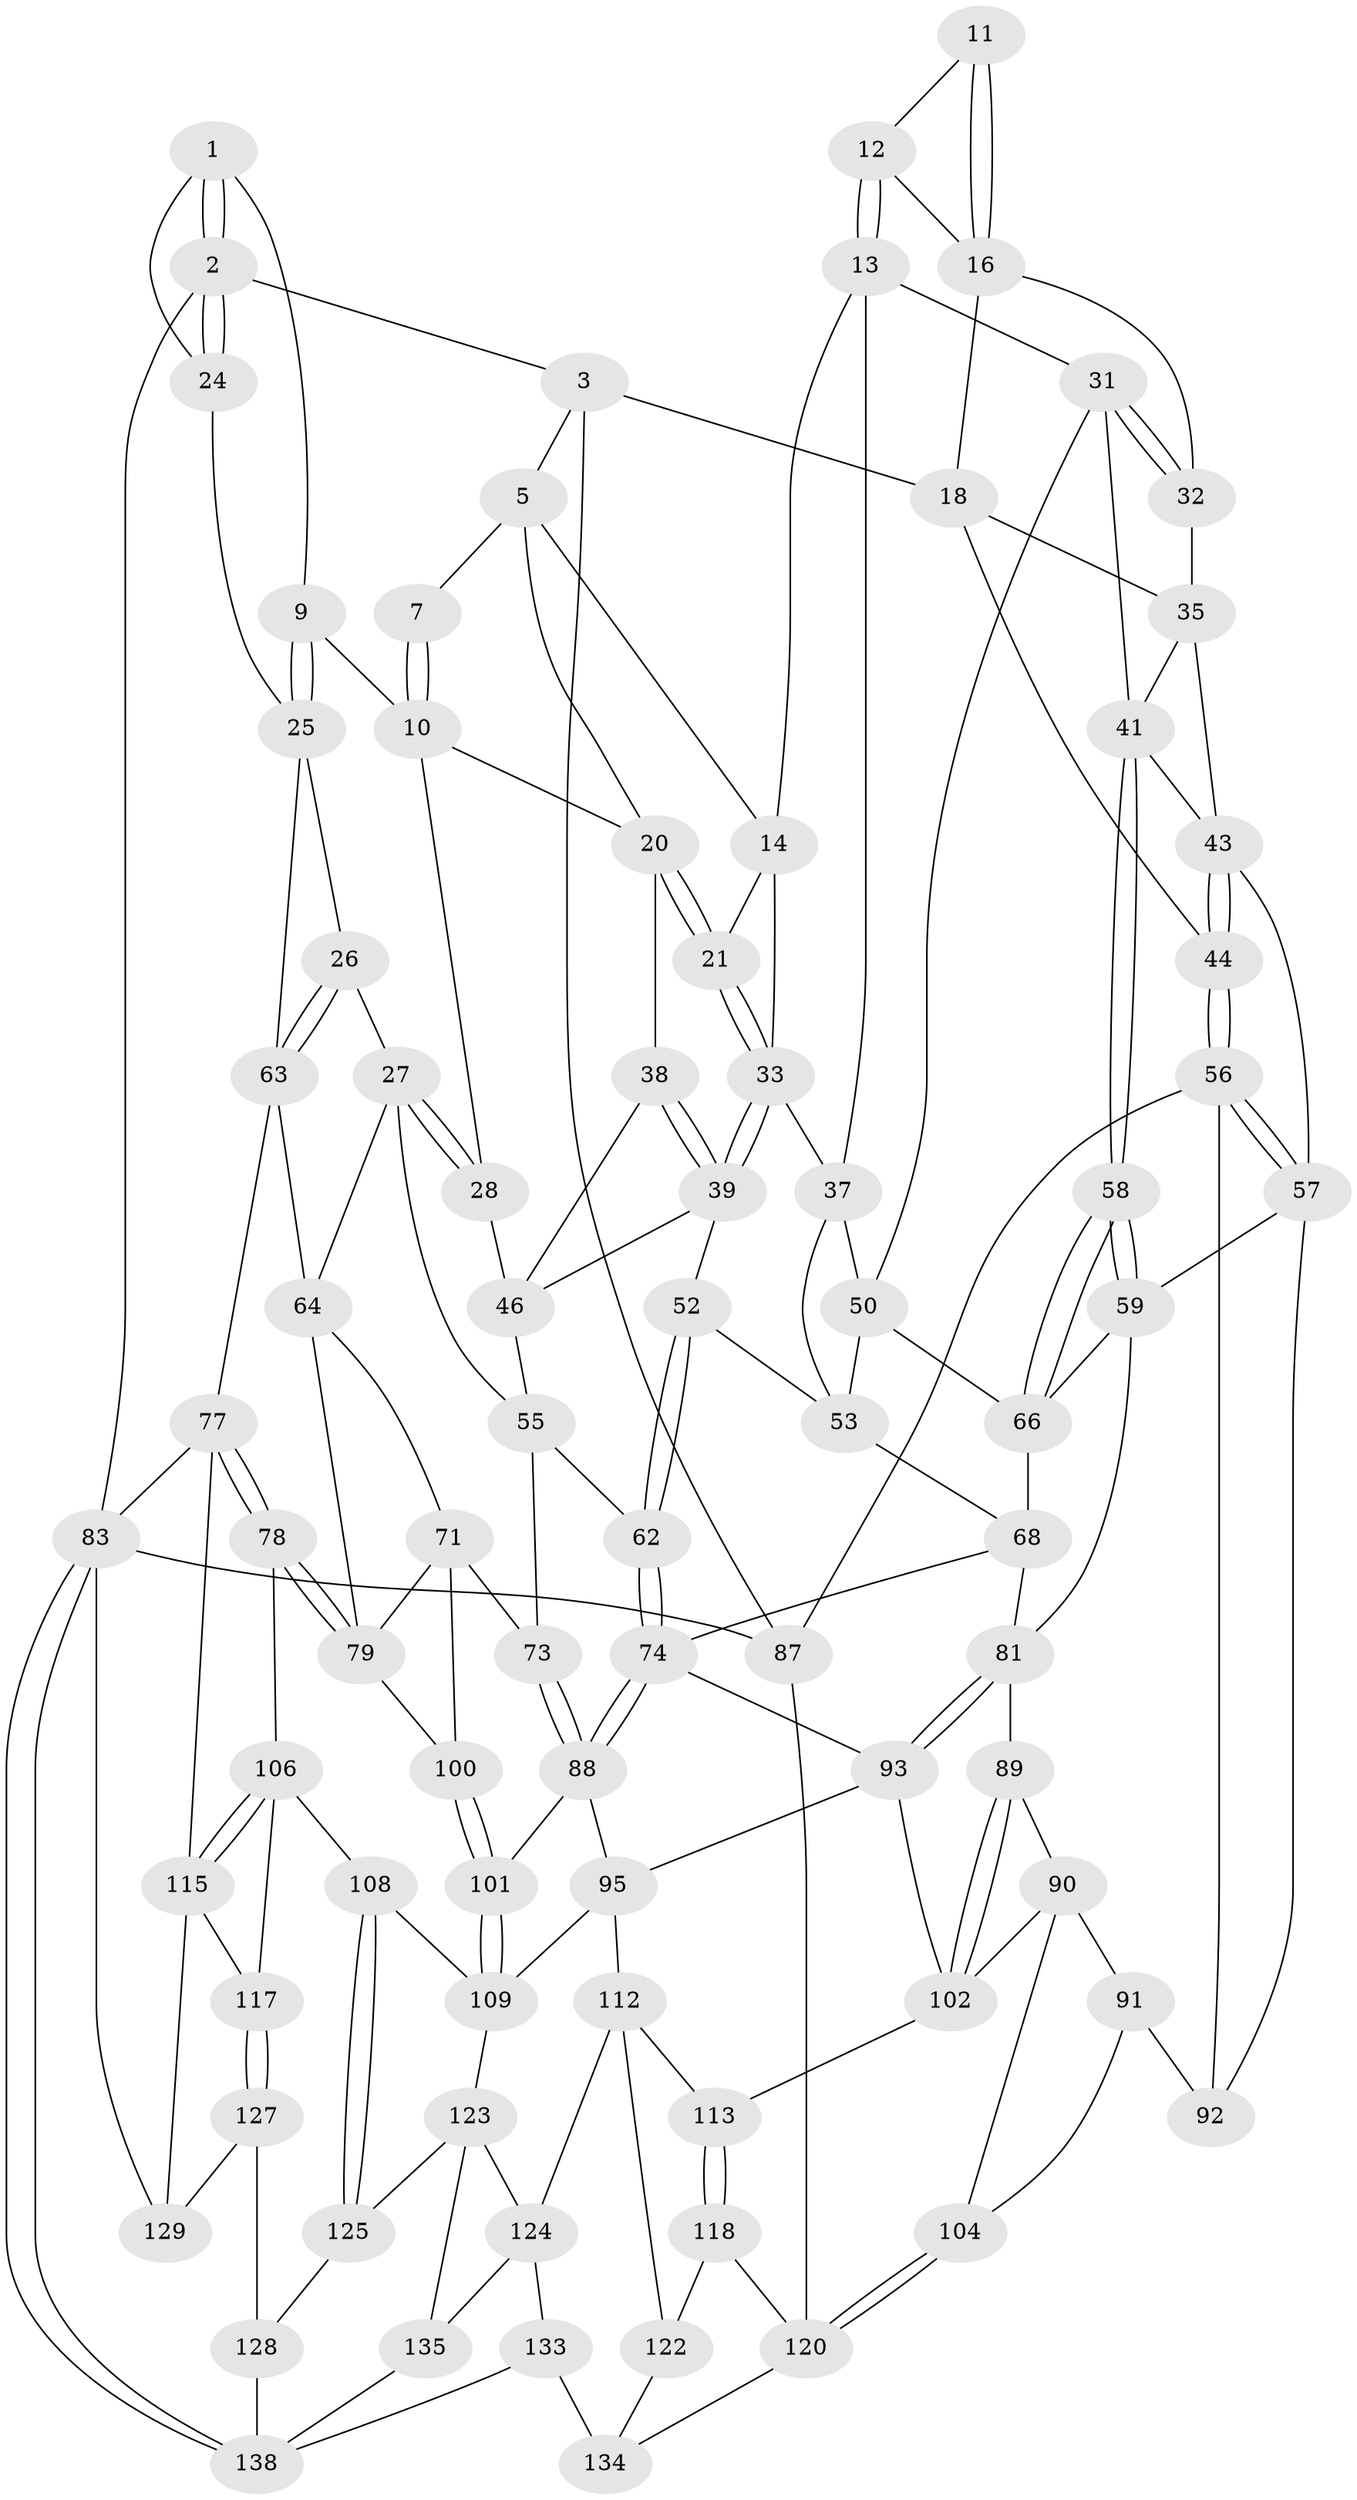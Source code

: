 // Generated by graph-tools (version 1.1) at 2025/52/02/27/25 19:52:44]
// undirected, 84 vertices, 185 edges
graph export_dot {
graph [start="1"]
  node [color=gray90,style=filled];
  1 [pos="+0.9809823345534325+0",super="+8"];
  2 [pos="+1+0"];
  3 [pos="+0+0",super="+4"];
  5 [pos="+0.5647017060154995+0",super="+6"];
  7 [pos="+0.8609451224427472+0"];
  9 [pos="+0.9280863464089644+0.10123490942037804"];
  10 [pos="+0.9042528031236835+0.09747939504151819",super="+22"];
  11 [pos="+0.14804433881928594+0"];
  12 [pos="+0.29157078695619626+0.07837405528275472"];
  13 [pos="+0.34255886483970166+0.11491749318220669",super="+30"];
  14 [pos="+0.4105340991332967+0.08394878086421304",super="+15"];
  16 [pos="+0.1747631176214707+0.12176583980151794",super="+17"];
  18 [pos="+0.051546449161778383+0.10714448470219243",super="+19"];
  20 [pos="+0.6944572724849305+0.023877995046919242",super="+23"];
  21 [pos="+0.5454527447527793+0.20411995279157777"];
  24 [pos="+1+0.020909341553462"];
  25 [pos="+0.9485099166768475+0.23004638219540827",super="+29"];
  26 [pos="+0.8708793917519058+0.2842067573867163"];
  27 [pos="+0.7933667325213856+0.2092510908092017",super="+54"];
  28 [pos="+0.7786074744110257+0.1854185667615459"];
  31 [pos="+0.2751124294825238+0.22946525084971686",super="+40"];
  32 [pos="+0.17495837967698086+0.16018639760535391"];
  33 [pos="+0.5407214545561276+0.22826625416470805",super="+34"];
  35 [pos="+0.16145979786801679+0.17275250405418055",super="+36"];
  37 [pos="+0.4430141852356895+0.24272785838435879",super="+49"];
  38 [pos="+0.602054338573633+0.23693539395755261"];
  39 [pos="+0.5651637939940213+0.2561576252005027",super="+48"];
  41 [pos="+0.20375975460114348+0.319491494303848",super="+42"];
  43 [pos="+0.08250892205545177+0.20963136683854244",super="+45"];
  44 [pos="+0+0"];
  46 [pos="+0.7029213883253219+0.23502353341963894",super="+47"];
  50 [pos="+0.3235400235538457+0.3213991034689674",super="+51"];
  52 [pos="+0.5087488884915612+0.37573432969511067"];
  53 [pos="+0.48681591444539085+0.374211119051225",super="+67"];
  55 [pos="+0.6786645425194462+0.37070572560992493",super="+61"];
  56 [pos="+0+0.40327760332728424",super="+86"];
  57 [pos="+0+0.3936328458704097",super="+60"];
  58 [pos="+0.18204429919408804+0.4401862797114302"];
  59 [pos="+0.17583031098690935+0.45104380251530096",super="+80"];
  62 [pos="+0.5139503883976873+0.3821875503255283"];
  63 [pos="+0.880447852306169+0.36281541214287605",super="+65"];
  64 [pos="+0.7893647495319792+0.41434999402354133",super="+70"];
  66 [pos="+0.2867057234542219+0.4166536134883612",super="+69"];
  68 [pos="+0.3943063228026415+0.44848126246588105",super="+76"];
  71 [pos="+0.6873326861006452+0.5261049223578443",super="+72"];
  73 [pos="+0.6145899788329313+0.5258110385227285"];
  74 [pos="+0.48478612180613684+0.5088344733180542",super="+75"];
  77 [pos="+1+0.6607695322328132",super="+85"];
  78 [pos="+0.9107272462038487+0.6719891558405992"];
  79 [pos="+0.8898257609883623+0.6591579142987851",super="+98"];
  81 [pos="+0.31962288866178673+0.5897003662332387",super="+82"];
  83 [pos="+1+1",super="+84"];
  87 [pos="+0+1"];
  88 [pos="+0.562045798138552+0.5600846092107555",super="+94"];
  89 [pos="+0.2505094396720836+0.57093722070209"];
  90 [pos="+0.2461960507060344+0.5742079841830793",super="+103"];
  91 [pos="+0.1721796261364096+0.5859929845873197",super="+99"];
  92 [pos="+0.11573703360844788+0.5536916864865424",super="+97"];
  93 [pos="+0.39587863995662276+0.6493802844443827",super="+96"];
  95 [pos="+0.4372200889572864+0.7053477466045032",super="+111"];
  100 [pos="+0.6864003622918231+0.65480978344152"];
  101 [pos="+0.649105085491152+0.7067586011172032"];
  102 [pos="+0.2759055281315009+0.7123601757663602",super="+105"];
  104 [pos="+0.06709898924920633+0.7686272608644782"];
  106 [pos="+0.8878907215635384+0.693423014368874",super="+107"];
  108 [pos="+0.7286236839605738+0.7940443598364713"];
  109 [pos="+0.6575668717150547+0.7391847911241891",super="+110"];
  112 [pos="+0.4219785914389222+0.7462786388770917",super="+121"];
  113 [pos="+0.39386381111577945+0.7615726655227222",super="+114"];
  115 [pos="+0.8550300112226471+0.8865315042498245",super="+116"];
  117 [pos="+0.8201378667704868+0.9001629200719623"];
  118 [pos="+0.27922184967922825+0.8793066666965471",super="+119"];
  120 [pos="+0.20908948733336793+1",super="+130"];
  122 [pos="+0.3808289971286276+0.9142884446729249"];
  123 [pos="+0.5541982716189655+0.835022691277953",super="+126"];
  124 [pos="+0.4944016491165386+0.9117644275867026",super="+132"];
  125 [pos="+0.7013727558821173+0.9188865916550676"];
  127 [pos="+0.7964706098593868+0.9188538733282738",super="+131"];
  128 [pos="+0.7839444333209643+0.921312885928405",super="+137"];
  129 [pos="+0.9177563810195352+0.9378913709950407"];
  133 [pos="+0.4553007042008958+0.9584657013276593",super="+139"];
  134 [pos="+0.3839701935521762+0.9176070984732709",super="+136"];
  135 [pos="+0.6620901345580277+0.9989889477609559"];
  138 [pos="+0.9006297087367011+1",super="+140"];
  1 -- 2;
  1 -- 2;
  1 -- 24;
  1 -- 9;
  2 -- 3;
  2 -- 24;
  2 -- 24;
  2 -- 83;
  3 -- 87;
  3 -- 5;
  3 -- 18;
  5 -- 14;
  5 -- 20;
  5 -- 7;
  7 -- 10;
  7 -- 10;
  9 -- 10;
  9 -- 25;
  9 -- 25;
  10 -- 28;
  10 -- 20;
  11 -- 12;
  11 -- 16;
  11 -- 16;
  12 -- 13;
  12 -- 13;
  12 -- 16;
  13 -- 14;
  13 -- 37;
  13 -- 31;
  14 -- 21;
  14 -- 33;
  16 -- 32;
  16 -- 18;
  18 -- 35;
  18 -- 44;
  20 -- 21;
  20 -- 21;
  20 -- 38;
  21 -- 33;
  21 -- 33;
  24 -- 25;
  25 -- 26;
  25 -- 63;
  26 -- 27;
  26 -- 63;
  26 -- 63;
  27 -- 28;
  27 -- 28;
  27 -- 64;
  27 -- 55;
  28 -- 46;
  31 -- 32;
  31 -- 32;
  31 -- 41;
  31 -- 50;
  32 -- 35;
  33 -- 39;
  33 -- 39;
  33 -- 37;
  35 -- 43;
  35 -- 41;
  37 -- 50;
  37 -- 53;
  38 -- 39;
  38 -- 39;
  38 -- 46;
  39 -- 52;
  39 -- 46;
  41 -- 58;
  41 -- 58;
  41 -- 43;
  43 -- 44;
  43 -- 44;
  43 -- 57;
  44 -- 56;
  44 -- 56;
  46 -- 55;
  50 -- 53;
  50 -- 66;
  52 -- 53;
  52 -- 62;
  52 -- 62;
  53 -- 68;
  55 -- 73;
  55 -- 62;
  56 -- 57;
  56 -- 57;
  56 -- 87;
  56 -- 92;
  57 -- 59;
  57 -- 92;
  58 -- 59;
  58 -- 59;
  58 -- 66;
  58 -- 66;
  59 -- 81;
  59 -- 66;
  62 -- 74;
  62 -- 74;
  63 -- 64;
  63 -- 77;
  64 -- 71;
  64 -- 79;
  66 -- 68;
  68 -- 81;
  68 -- 74;
  71 -- 79;
  71 -- 73;
  71 -- 100;
  73 -- 88;
  73 -- 88;
  74 -- 88;
  74 -- 88;
  74 -- 93;
  77 -- 78;
  77 -- 78;
  77 -- 115;
  77 -- 83;
  78 -- 79;
  78 -- 79;
  78 -- 106;
  79 -- 100;
  81 -- 93;
  81 -- 93;
  81 -- 89;
  83 -- 138;
  83 -- 138;
  83 -- 87;
  83 -- 129;
  87 -- 120;
  88 -- 101;
  88 -- 95;
  89 -- 90;
  89 -- 102;
  89 -- 102;
  90 -- 91;
  90 -- 104;
  90 -- 102;
  91 -- 92 [weight=2];
  91 -- 104;
  93 -- 102;
  93 -- 95;
  95 -- 112;
  95 -- 109;
  100 -- 101;
  100 -- 101;
  101 -- 109;
  101 -- 109;
  102 -- 113;
  104 -- 120;
  104 -- 120;
  106 -- 115;
  106 -- 115;
  106 -- 108;
  106 -- 117;
  108 -- 109;
  108 -- 125;
  108 -- 125;
  109 -- 123;
  112 -- 113;
  112 -- 122;
  112 -- 124;
  113 -- 118 [weight=2];
  113 -- 118;
  115 -- 129;
  115 -- 117;
  117 -- 127;
  117 -- 127;
  118 -- 120;
  118 -- 122;
  120 -- 134;
  122 -- 134;
  123 -- 124;
  123 -- 125;
  123 -- 135;
  124 -- 133;
  124 -- 135;
  125 -- 128;
  127 -- 128 [weight=2];
  127 -- 129;
  128 -- 138;
  133 -- 134 [weight=2];
  133 -- 138;
  135 -- 138;
}
